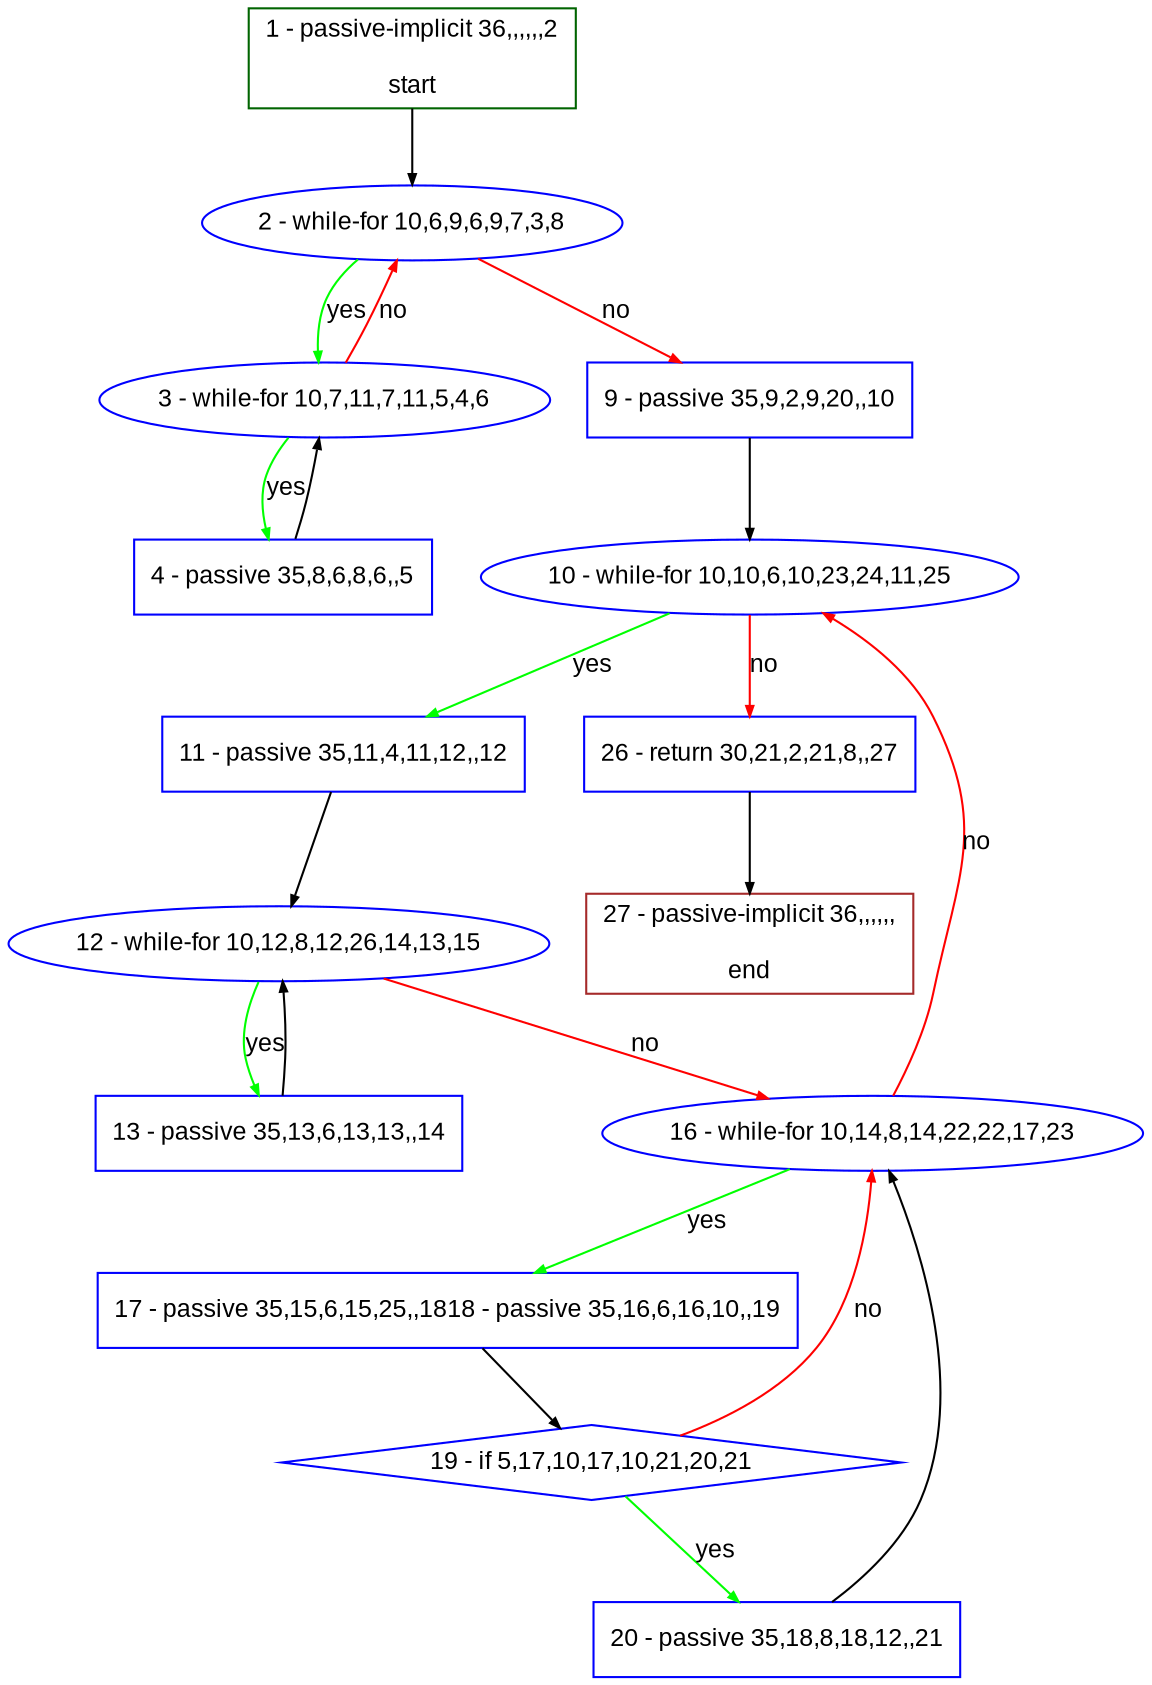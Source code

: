digraph "" {
  graph [bgcolor="white", fillcolor="#FFFFCC", pack="true", packmode="clust", fontname="Arial", label="", fontsize="12", compound="true", style="rounded,filled"];
  node [node_initialized="no", fillcolor="white", fontname="Arial", label="", color="grey", fontsize="12", fixedsize="false", compound="true", shape="rectangle", style="filled"];
  edge [arrowtail="none", lhead="", fontcolor="black", fontname="Arial", label="", color="black", fontsize="12", arrowhead="normal", arrowsize="0.5", compound="true", ltail="", dir="forward"];
  __N1 [fillcolor="#ffffff", label="2 - while-for 10,6,9,6,9,7,3,8", color="#0000ff", shape="oval", style="filled"];
  __N2 [fillcolor="#ffffff", label="1 - passive-implicit 36,,,,,,2\n\nstart", color="#006400", shape="box", style="filled"];
  __N3 [fillcolor="#ffffff", label="3 - while-for 10,7,11,7,11,5,4,6", color="#0000ff", shape="oval", style="filled"];
  __N4 [fillcolor="#ffffff", label="9 - passive 35,9,2,9,20,,10", color="#0000ff", shape="box", style="filled"];
  __N5 [fillcolor="#ffffff", label="4 - passive 35,8,6,8,6,,5", color="#0000ff", shape="box", style="filled"];
  __N6 [fillcolor="#ffffff", label="10 - while-for 10,10,6,10,23,24,11,25", color="#0000ff", shape="oval", style="filled"];
  __N7 [fillcolor="#ffffff", label="11 - passive 35,11,4,11,12,,12", color="#0000ff", shape="box", style="filled"];
  __N8 [fillcolor="#ffffff", label="26 - return 30,21,2,21,8,,27", color="#0000ff", shape="box", style="filled"];
  __N9 [fillcolor="#ffffff", label="12 - while-for 10,12,8,12,26,14,13,15", color="#0000ff", shape="oval", style="filled"];
  __N10 [fillcolor="#ffffff", label="13 - passive 35,13,6,13,13,,14", color="#0000ff", shape="box", style="filled"];
  __N11 [fillcolor="#ffffff", label="16 - while-for 10,14,8,14,22,22,17,23", color="#0000ff", shape="oval", style="filled"];
  __N12 [fillcolor="#ffffff", label="17 - passive 35,15,6,15,25,,1818 - passive 35,16,6,16,10,,19", color="#0000ff", shape="box", style="filled"];
  __N13 [fillcolor="#ffffff", label="19 - if 5,17,10,17,10,21,20,21", color="#0000ff", shape="diamond", style="filled"];
  __N14 [fillcolor="#ffffff", label="20 - passive 35,18,8,18,12,,21", color="#0000ff", shape="box", style="filled"];
  __N15 [fillcolor="#ffffff", label="27 - passive-implicit 36,,,,,,\n\nend", color="#a52a2a", shape="box", style="filled"];
  __N2 -> __N1 [arrowtail="none", color="#000000", label="", arrowhead="normal", dir="forward"];
  __N1 -> __N3 [arrowtail="none", color="#00ff00", label="yes", arrowhead="normal", dir="forward"];
  __N3 -> __N1 [arrowtail="none", color="#ff0000", label="no", arrowhead="normal", dir="forward"];
  __N1 -> __N4 [arrowtail="none", color="#ff0000", label="no", arrowhead="normal", dir="forward"];
  __N3 -> __N5 [arrowtail="none", color="#00ff00", label="yes", arrowhead="normal", dir="forward"];
  __N5 -> __N3 [arrowtail="none", color="#000000", label="", arrowhead="normal", dir="forward"];
  __N4 -> __N6 [arrowtail="none", color="#000000", label="", arrowhead="normal", dir="forward"];
  __N6 -> __N7 [arrowtail="none", color="#00ff00", label="yes", arrowhead="normal", dir="forward"];
  __N6 -> __N8 [arrowtail="none", color="#ff0000", label="no", arrowhead="normal", dir="forward"];
  __N7 -> __N9 [arrowtail="none", color="#000000", label="", arrowhead="normal", dir="forward"];
  __N9 -> __N10 [arrowtail="none", color="#00ff00", label="yes", arrowhead="normal", dir="forward"];
  __N10 -> __N9 [arrowtail="none", color="#000000", label="", arrowhead="normal", dir="forward"];
  __N9 -> __N11 [arrowtail="none", color="#ff0000", label="no", arrowhead="normal", dir="forward"];
  __N11 -> __N6 [arrowtail="none", color="#ff0000", label="no", arrowhead="normal", dir="forward"];
  __N11 -> __N12 [arrowtail="none", color="#00ff00", label="yes", arrowhead="normal", dir="forward"];
  __N12 -> __N13 [arrowtail="none", color="#000000", label="", arrowhead="normal", dir="forward"];
  __N13 -> __N11 [arrowtail="none", color="#ff0000", label="no", arrowhead="normal", dir="forward"];
  __N13 -> __N14 [arrowtail="none", color="#00ff00", label="yes", arrowhead="normal", dir="forward"];
  __N14 -> __N11 [arrowtail="none", color="#000000", label="", arrowhead="normal", dir="forward"];
  __N8 -> __N15 [arrowtail="none", color="#000000", label="", arrowhead="normal", dir="forward"];
}
